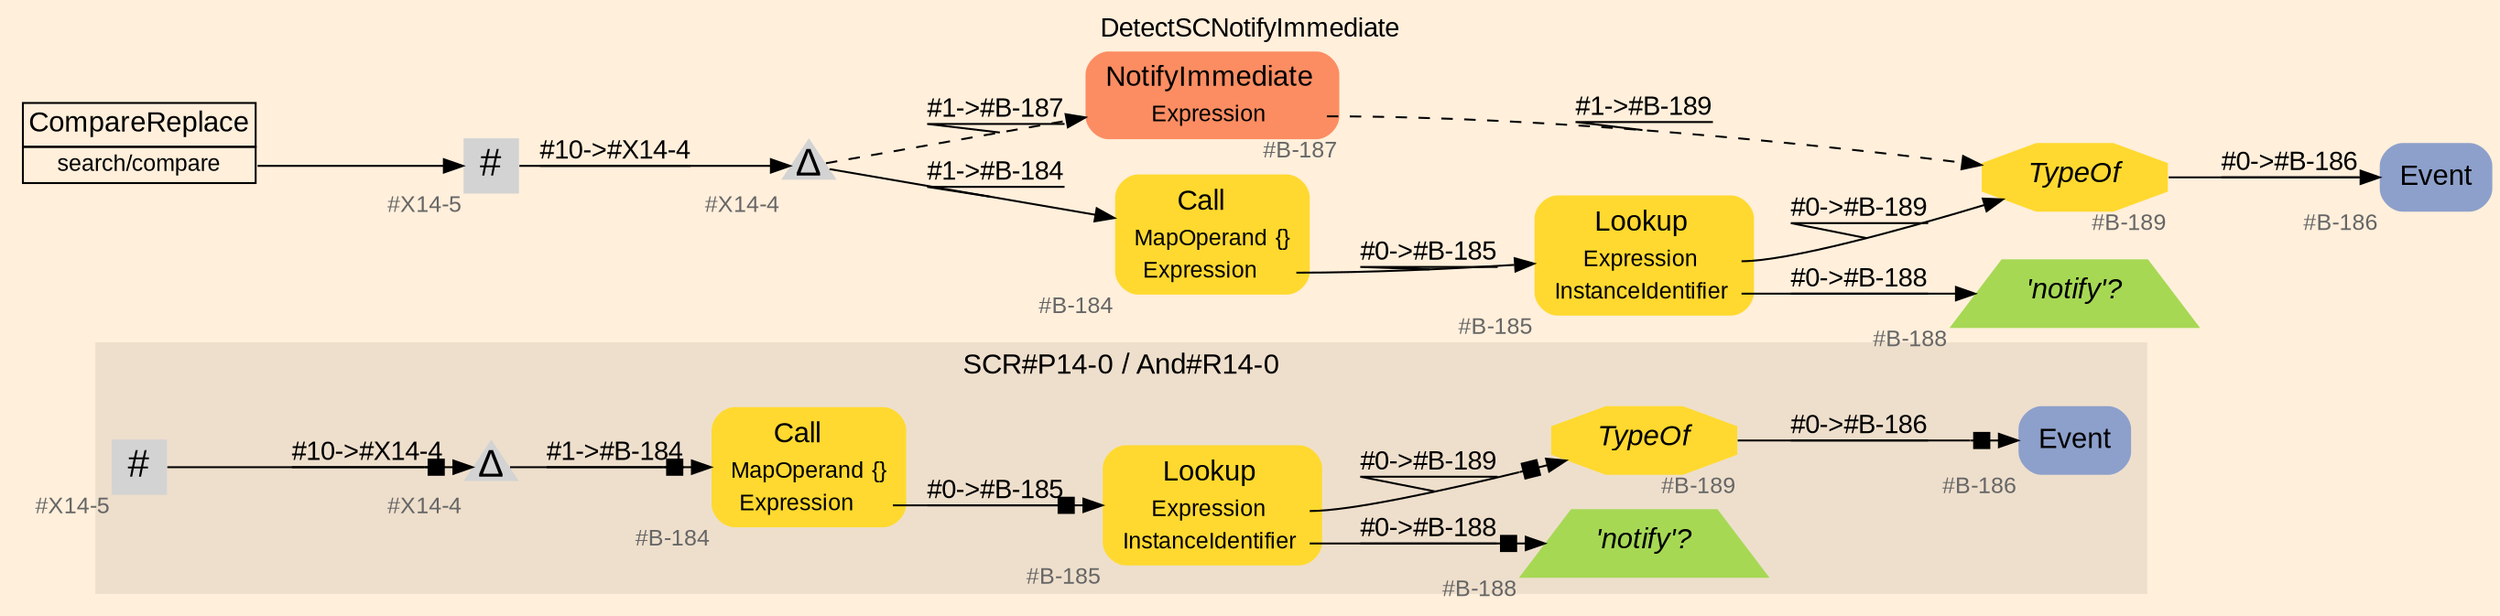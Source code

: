 digraph "DetectSCNotifyImmediate" {
label = "DetectSCNotifyImmediate"
labelloc = t
graph [
    rankdir = "LR"
    ranksep = 0.3
    bgcolor = antiquewhite1
    color = black
    fontcolor = black
    fontname = "Arial"
];
node [
    fontname = "Arial"
];
edge [
    fontname = "Arial"
];

// -------------------- figure And#R14-0 --------------------
// -------- region And#R14-0 ----------
subgraph "clusterAnd#R14-0" {
    label = "SCR#P14-0 / And#R14-0"
    style = "filled"
    color = antiquewhite2
    fontsize = "15"
    // -------- block And#R14-0/#B-184 ----------
    "And#R14-0/#B-184" [
        fillcolor = "/set28/6"
        xlabel = "#B-184"
        fontsize = "12"
        fontcolor = grey40
        shape = "plaintext"
        label = <<TABLE BORDER="0" CELLBORDER="0" CELLSPACING="0">
         <TR><TD><FONT COLOR="black" POINT-SIZE="15">Call</FONT></TD></TR>
         <TR><TD><FONT COLOR="black" POINT-SIZE="12">MapOperand</FONT></TD><TD PORT="port0"><FONT COLOR="black" POINT-SIZE="12">{}</FONT></TD></TR>
         <TR><TD><FONT COLOR="black" POINT-SIZE="12">Expression</FONT></TD><TD PORT="port1"></TD></TR>
        </TABLE>>
        style = "rounded,filled"
    ];
    
    // -------- block And#R14-0/#B-185 ----------
    "And#R14-0/#B-185" [
        fillcolor = "/set28/6"
        xlabel = "#B-185"
        fontsize = "12"
        fontcolor = grey40
        shape = "plaintext"
        label = <<TABLE BORDER="0" CELLBORDER="0" CELLSPACING="0">
         <TR><TD><FONT COLOR="black" POINT-SIZE="15">Lookup</FONT></TD></TR>
         <TR><TD><FONT COLOR="black" POINT-SIZE="12">Expression</FONT></TD><TD PORT="port0"></TD></TR>
         <TR><TD><FONT COLOR="black" POINT-SIZE="12">InstanceIdentifier</FONT></TD><TD PORT="port1"></TD></TR>
        </TABLE>>
        style = "rounded,filled"
    ];
    
    // -------- block And#R14-0/#B-186 ----------
    "And#R14-0/#B-186" [
        fillcolor = "/set28/3"
        xlabel = "#B-186"
        fontsize = "12"
        fontcolor = grey40
        shape = "plaintext"
        label = <<TABLE BORDER="0" CELLBORDER="0" CELLSPACING="0">
         <TR><TD><FONT COLOR="black" POINT-SIZE="15">Event</FONT></TD></TR>
        </TABLE>>
        style = "rounded,filled"
    ];
    
    // -------- block And#R14-0/#B-188 ----------
    "And#R14-0/#B-188" [
        fillcolor = "/set28/5"
        xlabel = "#B-188"
        fontsize = "12"
        fontcolor = grey40
        shape = "trapezium"
        label = <<FONT COLOR="black" POINT-SIZE="15"><I>'notify'?</I></FONT>>
        style = "filled"
        penwidth = 0.0
    ];
    
    // -------- block And#R14-0/#B-189 ----------
    "And#R14-0/#B-189" [
        fillcolor = "/set28/6"
        xlabel = "#B-189"
        fontsize = "12"
        fontcolor = grey40
        shape = "octagon"
        label = <<FONT COLOR="black" POINT-SIZE="15"><I>TypeOf</I></FONT>>
        style = "filled"
        penwidth = 0.0
    ];
    
    // -------- block And#R14-0/#X14-4 ----------
    "And#R14-0/#X14-4" [
        xlabel = "#X14-4"
        fontsize = "12"
        fontcolor = grey40
        shape = "triangle"
        label = <<FONT COLOR="black" POINT-SIZE="20">Δ</FONT>>
        style = "filled"
        penwidth = 0.0
        fixedsize = true
        width = 0.4
        height = 0.4
    ];
    
    // -------- block And#R14-0/#X14-5 ----------
    "And#R14-0/#X14-5" [
        xlabel = "#X14-5"
        fontsize = "12"
        fontcolor = grey40
        shape = "square"
        label = <<FONT COLOR="black" POINT-SIZE="20">#</FONT>>
        style = "filled"
        penwidth = 0.0
        fixedsize = true
        width = 0.4
        height = 0.4
    ];
    
}

"And#R14-0/#B-184":port1 -> "And#R14-0/#B-185" [
    arrowhead="normalnonebox"
    label = "#0-&gt;#B-185"
    decorate = true
    color = black
    fontcolor = black
];

"And#R14-0/#B-185":port0 -> "And#R14-0/#B-189" [
    arrowhead="normalnonebox"
    label = "#0-&gt;#B-189"
    decorate = true
    color = black
    fontcolor = black
];

"And#R14-0/#B-185":port1 -> "And#R14-0/#B-188" [
    arrowhead="normalnonebox"
    label = "#0-&gt;#B-188"
    decorate = true
    color = black
    fontcolor = black
];

"And#R14-0/#B-189" -> "And#R14-0/#B-186" [
    arrowhead="normalnonebox"
    label = "#0-&gt;#B-186"
    decorate = true
    color = black
    fontcolor = black
];

"And#R14-0/#X14-4" -> "And#R14-0/#B-184" [
    arrowhead="normalnonebox"
    label = "#1-&gt;#B-184"
    decorate = true
    color = black
    fontcolor = black
];

"And#R14-0/#X14-5" -> "And#R14-0/#X14-4" [
    arrowhead="normalnonebox"
    label = "#10-&gt;#X14-4"
    decorate = true
    color = black
    fontcolor = black
];


// -------------------- transformation figure --------------------
// -------- block CR#X14-6 ----------
"CR#X14-6" [
    fillcolor = antiquewhite1
    fontsize = "12"
    fontcolor = grey40
    shape = "plaintext"
    label = <<TABLE BORDER="0" CELLBORDER="1" CELLSPACING="0">
     <TR><TD><FONT COLOR="black" POINT-SIZE="15">CompareReplace</FONT></TD></TR>
     <TR><TD PORT="port0"><FONT COLOR="black" POINT-SIZE="12">search/compare</FONT></TD></TR>
    </TABLE>>
    style = "filled"
    color = black
];

// -------- block #X14-5 ----------
"#X14-5" [
    xlabel = "#X14-5"
    fontsize = "12"
    fontcolor = grey40
    shape = "square"
    label = <<FONT COLOR="black" POINT-SIZE="20">#</FONT>>
    style = "filled"
    penwidth = 0.0
    fixedsize = true
    width = 0.4
    height = 0.4
];

// -------- block #X14-4 ----------
"#X14-4" [
    xlabel = "#X14-4"
    fontsize = "12"
    fontcolor = grey40
    shape = "triangle"
    label = <<FONT COLOR="black" POINT-SIZE="20">Δ</FONT>>
    style = "filled"
    penwidth = 0.0
    fixedsize = true
    width = 0.4
    height = 0.4
];

// -------- block #B-184 ----------
"#B-184" [
    fillcolor = "/set28/6"
    xlabel = "#B-184"
    fontsize = "12"
    fontcolor = grey40
    shape = "plaintext"
    label = <<TABLE BORDER="0" CELLBORDER="0" CELLSPACING="0">
     <TR><TD><FONT COLOR="black" POINT-SIZE="15">Call</FONT></TD></TR>
     <TR><TD><FONT COLOR="black" POINT-SIZE="12">MapOperand</FONT></TD><TD PORT="port0"><FONT COLOR="black" POINT-SIZE="12">{}</FONT></TD></TR>
     <TR><TD><FONT COLOR="black" POINT-SIZE="12">Expression</FONT></TD><TD PORT="port1"></TD></TR>
    </TABLE>>
    style = "rounded,filled"
];

// -------- block #B-185 ----------
"#B-185" [
    fillcolor = "/set28/6"
    xlabel = "#B-185"
    fontsize = "12"
    fontcolor = grey40
    shape = "plaintext"
    label = <<TABLE BORDER="0" CELLBORDER="0" CELLSPACING="0">
     <TR><TD><FONT COLOR="black" POINT-SIZE="15">Lookup</FONT></TD></TR>
     <TR><TD><FONT COLOR="black" POINT-SIZE="12">Expression</FONT></TD><TD PORT="port0"></TD></TR>
     <TR><TD><FONT COLOR="black" POINT-SIZE="12">InstanceIdentifier</FONT></TD><TD PORT="port1"></TD></TR>
    </TABLE>>
    style = "rounded,filled"
];

// -------- block #B-189 ----------
"#B-189" [
    fillcolor = "/set28/6"
    xlabel = "#B-189"
    fontsize = "12"
    fontcolor = grey40
    shape = "octagon"
    label = <<FONT COLOR="black" POINT-SIZE="15"><I>TypeOf</I></FONT>>
    style = "filled"
    penwidth = 0.0
];

// -------- block #B-186 ----------
"#B-186" [
    fillcolor = "/set28/3"
    xlabel = "#B-186"
    fontsize = "12"
    fontcolor = grey40
    shape = "plaintext"
    label = <<TABLE BORDER="0" CELLBORDER="0" CELLSPACING="0">
     <TR><TD><FONT COLOR="black" POINT-SIZE="15">Event</FONT></TD></TR>
    </TABLE>>
    style = "rounded,filled"
];

// -------- block #B-188 ----------
"#B-188" [
    fillcolor = "/set28/5"
    xlabel = "#B-188"
    fontsize = "12"
    fontcolor = grey40
    shape = "trapezium"
    label = <<FONT COLOR="black" POINT-SIZE="15"><I>'notify'?</I></FONT>>
    style = "filled"
    penwidth = 0.0
];

// -------- block #B-187 ----------
"#B-187" [
    fillcolor = "/set28/2"
    xlabel = "#B-187"
    fontsize = "12"
    fontcolor = grey40
    shape = "plaintext"
    label = <<TABLE BORDER="0" CELLBORDER="0" CELLSPACING="0">
     <TR><TD><FONT COLOR="black" POINT-SIZE="15">NotifyImmediate</FONT></TD></TR>
     <TR><TD><FONT COLOR="black" POINT-SIZE="12">Expression</FONT></TD><TD PORT="port0"></TD></TR>
    </TABLE>>
    style = "rounded,filled"
];

"CR#X14-6":port0 -> "#X14-5" [
    label = ""
    decorate = true
    color = black
    fontcolor = black
];

"#X14-5" -> "#X14-4" [
    label = "#10-&gt;#X14-4"
    decorate = true
    color = black
    fontcolor = black
];

"#X14-4" -> "#B-184" [
    label = "#1-&gt;#B-184"
    decorate = true
    color = black
    fontcolor = black
];

"#X14-4" -> "#B-187" [
    style="dashed"
    label = "#1-&gt;#B-187"
    decorate = true
    color = black
    fontcolor = black
];

"#B-184":port1 -> "#B-185" [
    label = "#0-&gt;#B-185"
    decorate = true
    color = black
    fontcolor = black
];

"#B-185":port0 -> "#B-189" [
    label = "#0-&gt;#B-189"
    decorate = true
    color = black
    fontcolor = black
];

"#B-185":port1 -> "#B-188" [
    label = "#0-&gt;#B-188"
    decorate = true
    color = black
    fontcolor = black
];

"#B-189" -> "#B-186" [
    label = "#0-&gt;#B-186"
    decorate = true
    color = black
    fontcolor = black
];

"#B-187":port0 -> "#B-189" [
    style="dashed"
    label = "#1-&gt;#B-189"
    decorate = true
    color = black
    fontcolor = black
];


}
